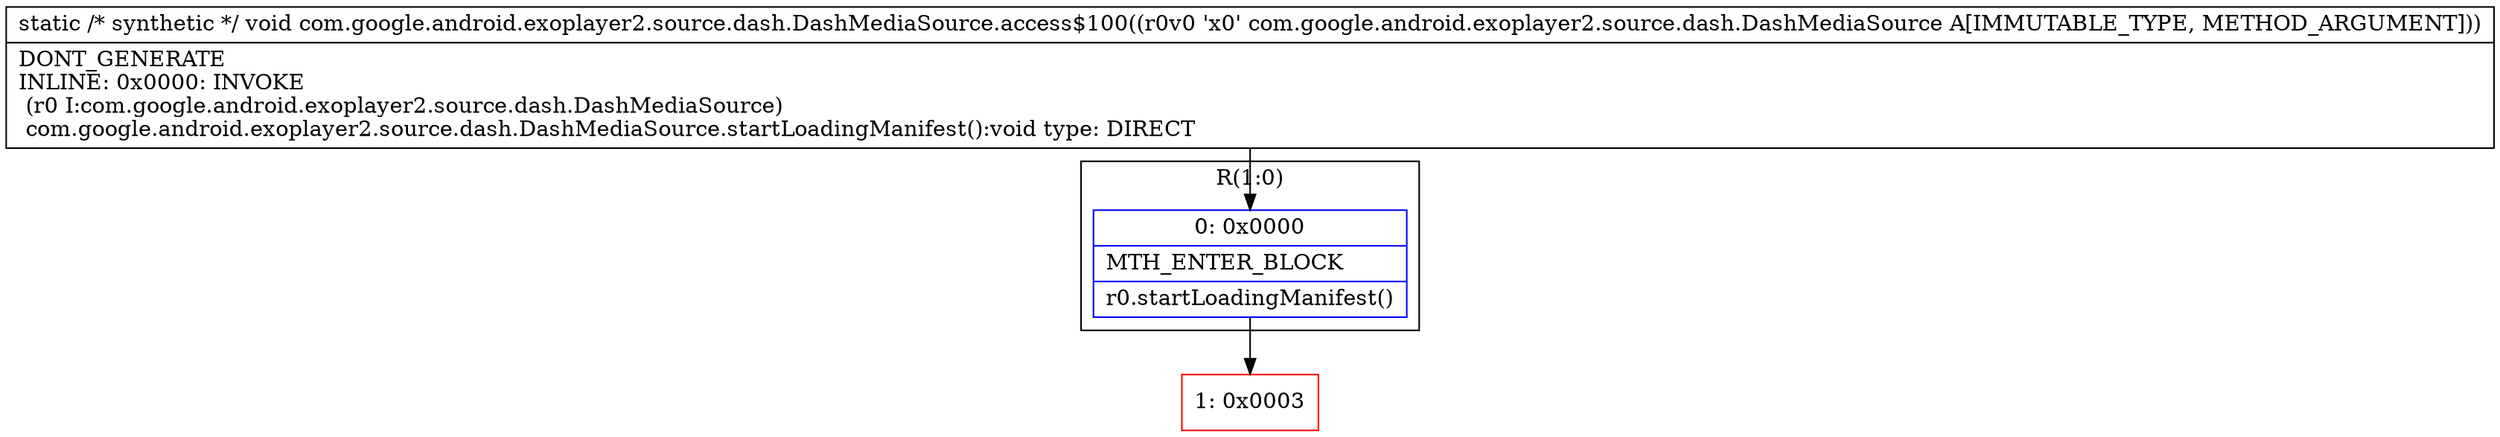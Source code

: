digraph "CFG forcom.google.android.exoplayer2.source.dash.DashMediaSource.access$100(Lcom\/google\/android\/exoplayer2\/source\/dash\/DashMediaSource;)V" {
subgraph cluster_Region_506075849 {
label = "R(1:0)";
node [shape=record,color=blue];
Node_0 [shape=record,label="{0\:\ 0x0000|MTH_ENTER_BLOCK\l|r0.startLoadingManifest()\l}"];
}
Node_1 [shape=record,color=red,label="{1\:\ 0x0003}"];
MethodNode[shape=record,label="{static \/* synthetic *\/ void com.google.android.exoplayer2.source.dash.DashMediaSource.access$100((r0v0 'x0' com.google.android.exoplayer2.source.dash.DashMediaSource A[IMMUTABLE_TYPE, METHOD_ARGUMENT]))  | DONT_GENERATE\lINLINE: 0x0000: INVOKE  \l  (r0 I:com.google.android.exoplayer2.source.dash.DashMediaSource)\l com.google.android.exoplayer2.source.dash.DashMediaSource.startLoadingManifest():void type: DIRECT\l}"];
MethodNode -> Node_0;
Node_0 -> Node_1;
}

